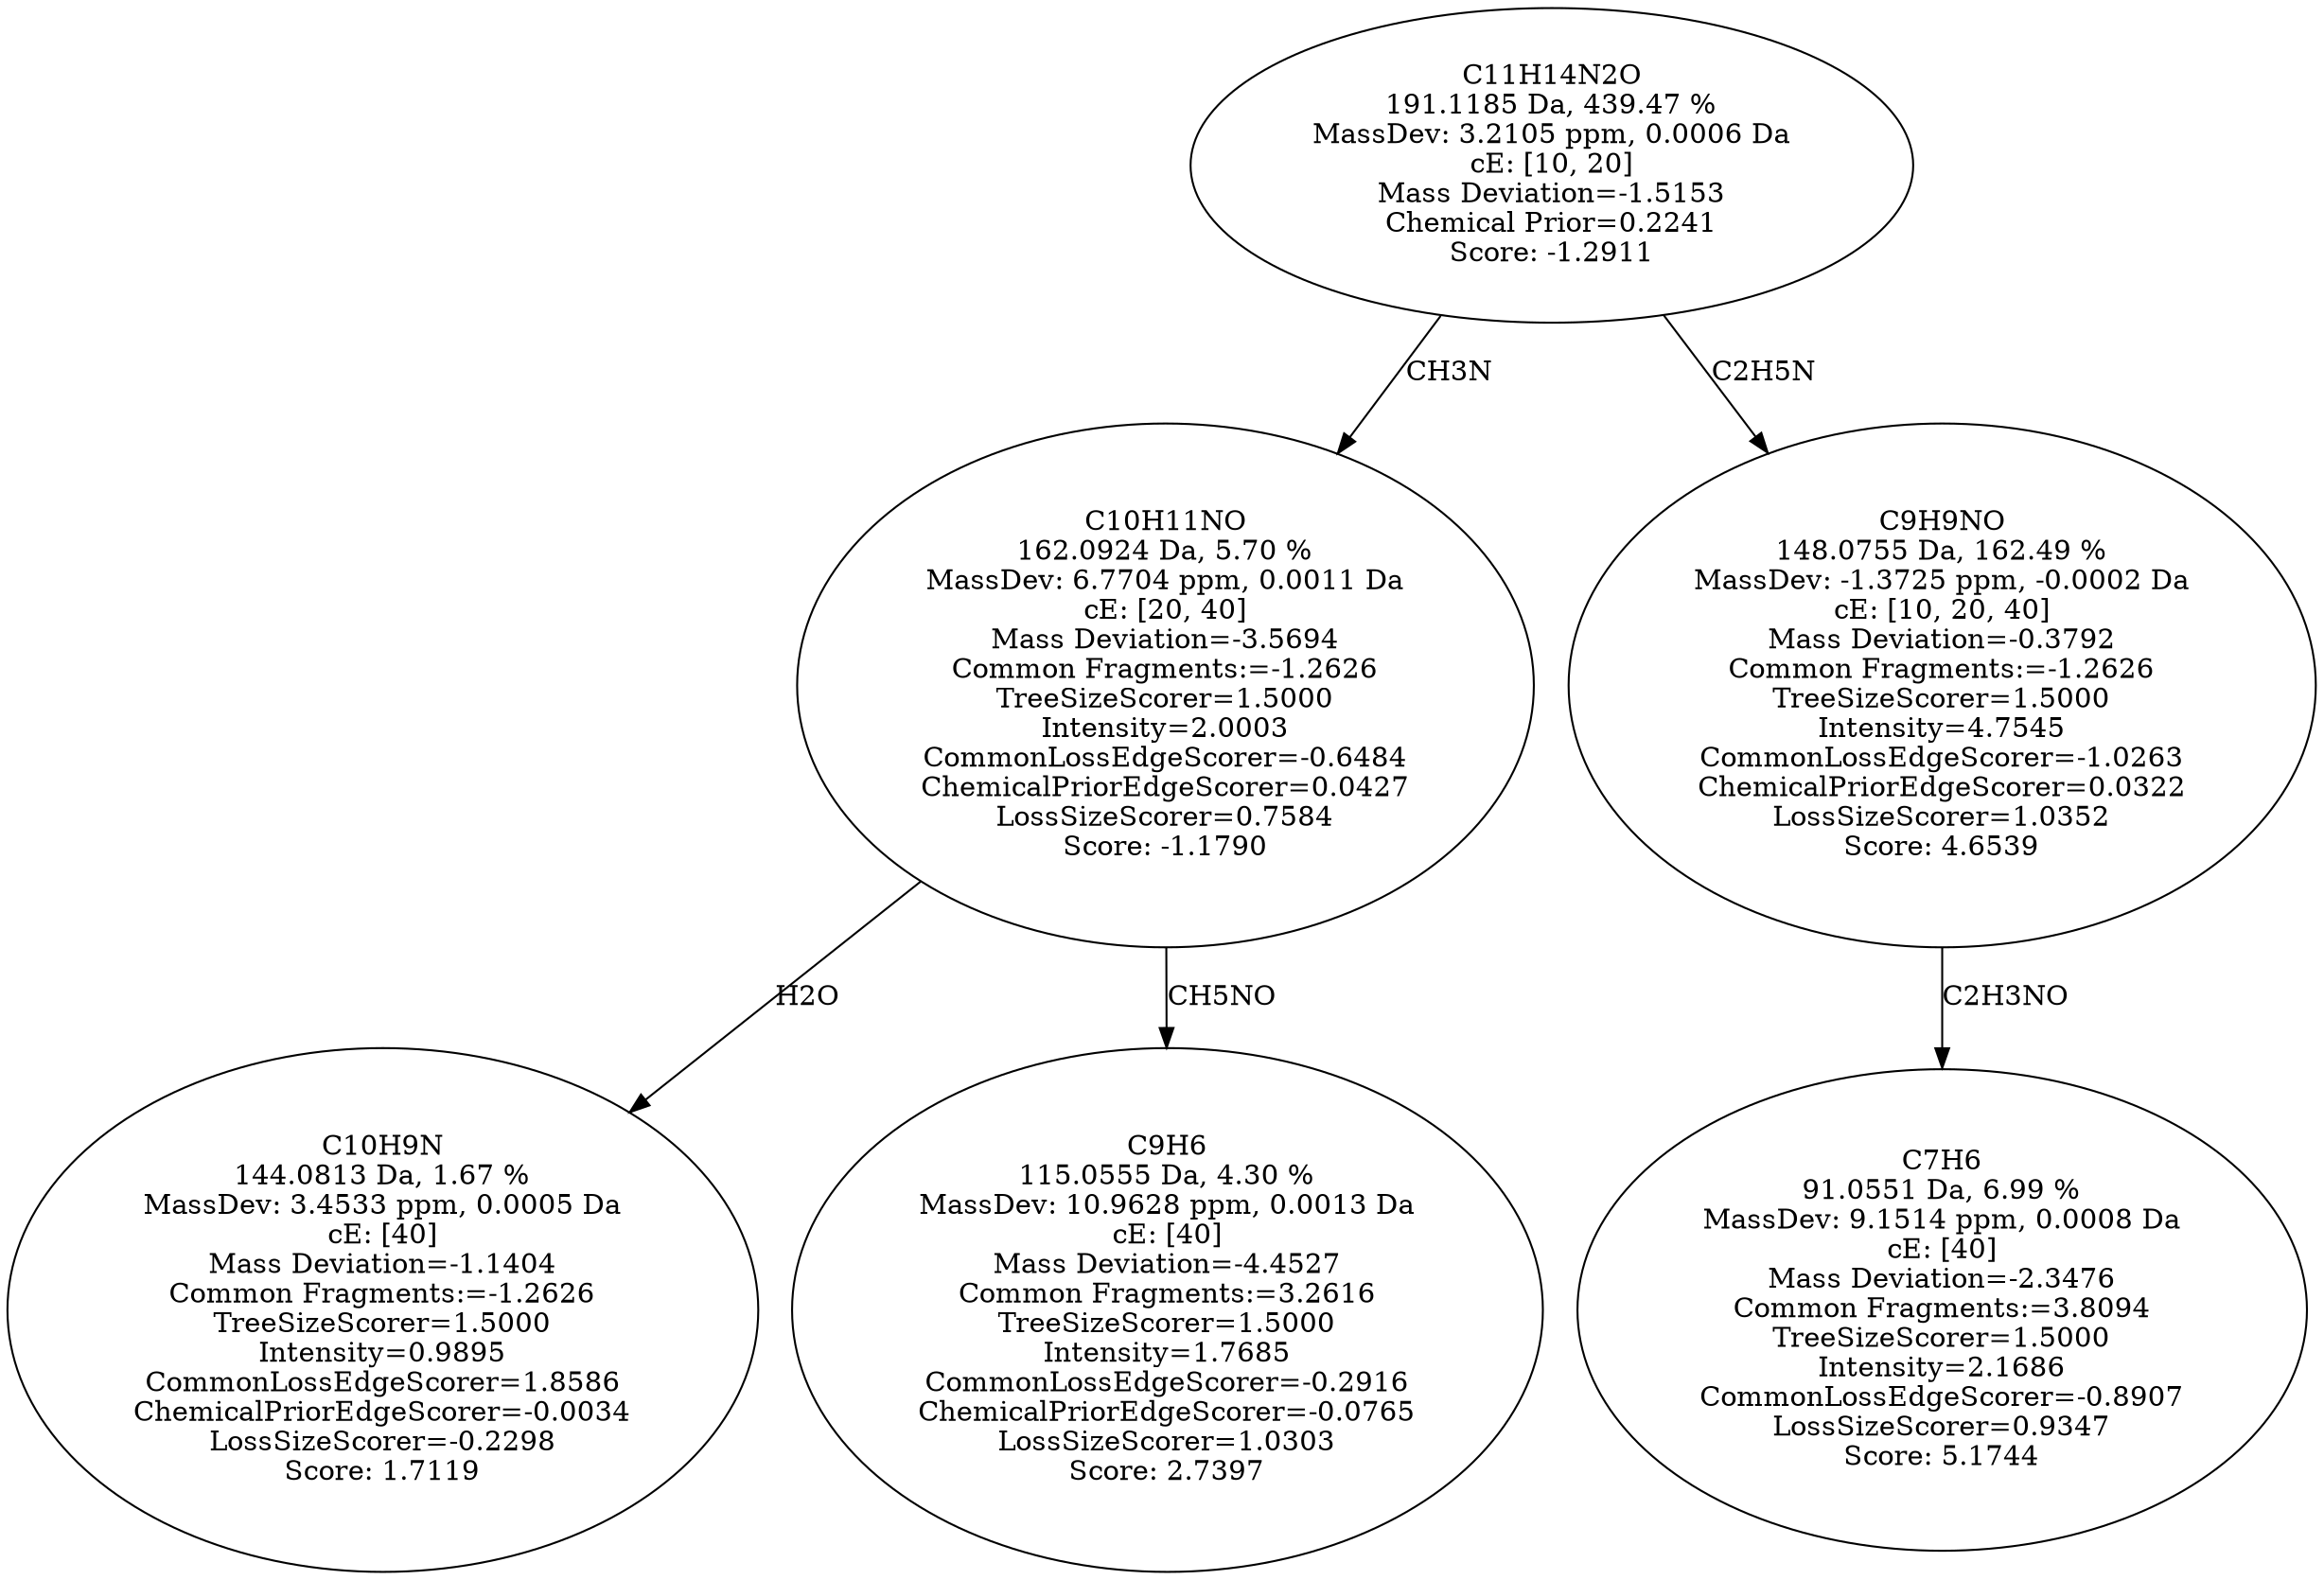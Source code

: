 strict digraph {
v1 [label="C10H9N\n144.0813 Da, 1.67 %\nMassDev: 3.4533 ppm, 0.0005 Da\ncE: [40]\nMass Deviation=-1.1404\nCommon Fragments:=-1.2626\nTreeSizeScorer=1.5000\nIntensity=0.9895\nCommonLossEdgeScorer=1.8586\nChemicalPriorEdgeScorer=-0.0034\nLossSizeScorer=-0.2298\nScore: 1.7119"];
v2 [label="C9H6\n115.0555 Da, 4.30 %\nMassDev: 10.9628 ppm, 0.0013 Da\ncE: [40]\nMass Deviation=-4.4527\nCommon Fragments:=3.2616\nTreeSizeScorer=1.5000\nIntensity=1.7685\nCommonLossEdgeScorer=-0.2916\nChemicalPriorEdgeScorer=-0.0765\nLossSizeScorer=1.0303\nScore: 2.7397"];
v3 [label="C10H11NO\n162.0924 Da, 5.70 %\nMassDev: 6.7704 ppm, 0.0011 Da\ncE: [20, 40]\nMass Deviation=-3.5694\nCommon Fragments:=-1.2626\nTreeSizeScorer=1.5000\nIntensity=2.0003\nCommonLossEdgeScorer=-0.6484\nChemicalPriorEdgeScorer=0.0427\nLossSizeScorer=0.7584\nScore: -1.1790"];
v4 [label="C7H6\n91.0551 Da, 6.99 %\nMassDev: 9.1514 ppm, 0.0008 Da\ncE: [40]\nMass Deviation=-2.3476\nCommon Fragments:=3.8094\nTreeSizeScorer=1.5000\nIntensity=2.1686\nCommonLossEdgeScorer=-0.8907\nLossSizeScorer=0.9347\nScore: 5.1744"];
v5 [label="C9H9NO\n148.0755 Da, 162.49 %\nMassDev: -1.3725 ppm, -0.0002 Da\ncE: [10, 20, 40]\nMass Deviation=-0.3792\nCommon Fragments:=-1.2626\nTreeSizeScorer=1.5000\nIntensity=4.7545\nCommonLossEdgeScorer=-1.0263\nChemicalPriorEdgeScorer=0.0322\nLossSizeScorer=1.0352\nScore: 4.6539"];
v6 [label="C11H14N2O\n191.1185 Da, 439.47 %\nMassDev: 3.2105 ppm, 0.0006 Da\ncE: [10, 20]\nMass Deviation=-1.5153\nChemical Prior=0.2241\nScore: -1.2911"];
v3 -> v1 [label="H2O"];
v3 -> v2 [label="CH5NO"];
v6 -> v3 [label="CH3N"];
v5 -> v4 [label="C2H3NO"];
v6 -> v5 [label="C2H5N"];
}